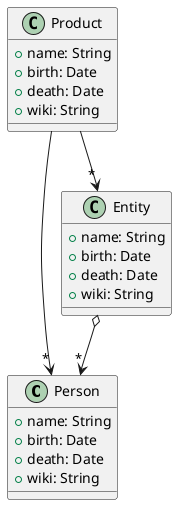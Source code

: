 @startuml draughtsModeloDominio

class Person {
+ name: String
+ birth: Date
+ death: Date
+ wiki: String 
}

class Entity {
+ name: String
+ birth: Date
+ death: Date
+ wiki: String
}

class Product {
+ name: String
+ birth: Date
+ death: Date
+ wiki: String
}

Product -down-> "*" Person
Product -down-> "*" Entity
Entity o-down-> "*" Person

@enduml

